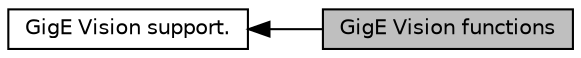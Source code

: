 digraph "GigE Vision functions"
{
  edge [fontname="Helvetica",fontsize="10",labelfontname="Helvetica",labelfontsize="10"];
  node [fontname="Helvetica",fontsize="10",shape=record];
  rankdir=LR;
  Node0 [label="GigE Vision functions",height=0.2,width=0.4,color="black", fillcolor="grey75", style="filled", fontcolor="black"];
  Node1 [label="GigE Vision support.",height=0.2,width=0.4,color="black", fillcolor="white", style="filled",URL="$group__gige.html"];
  Node1->Node0 [shape=plaintext, dir="back", style="solid"];
}

